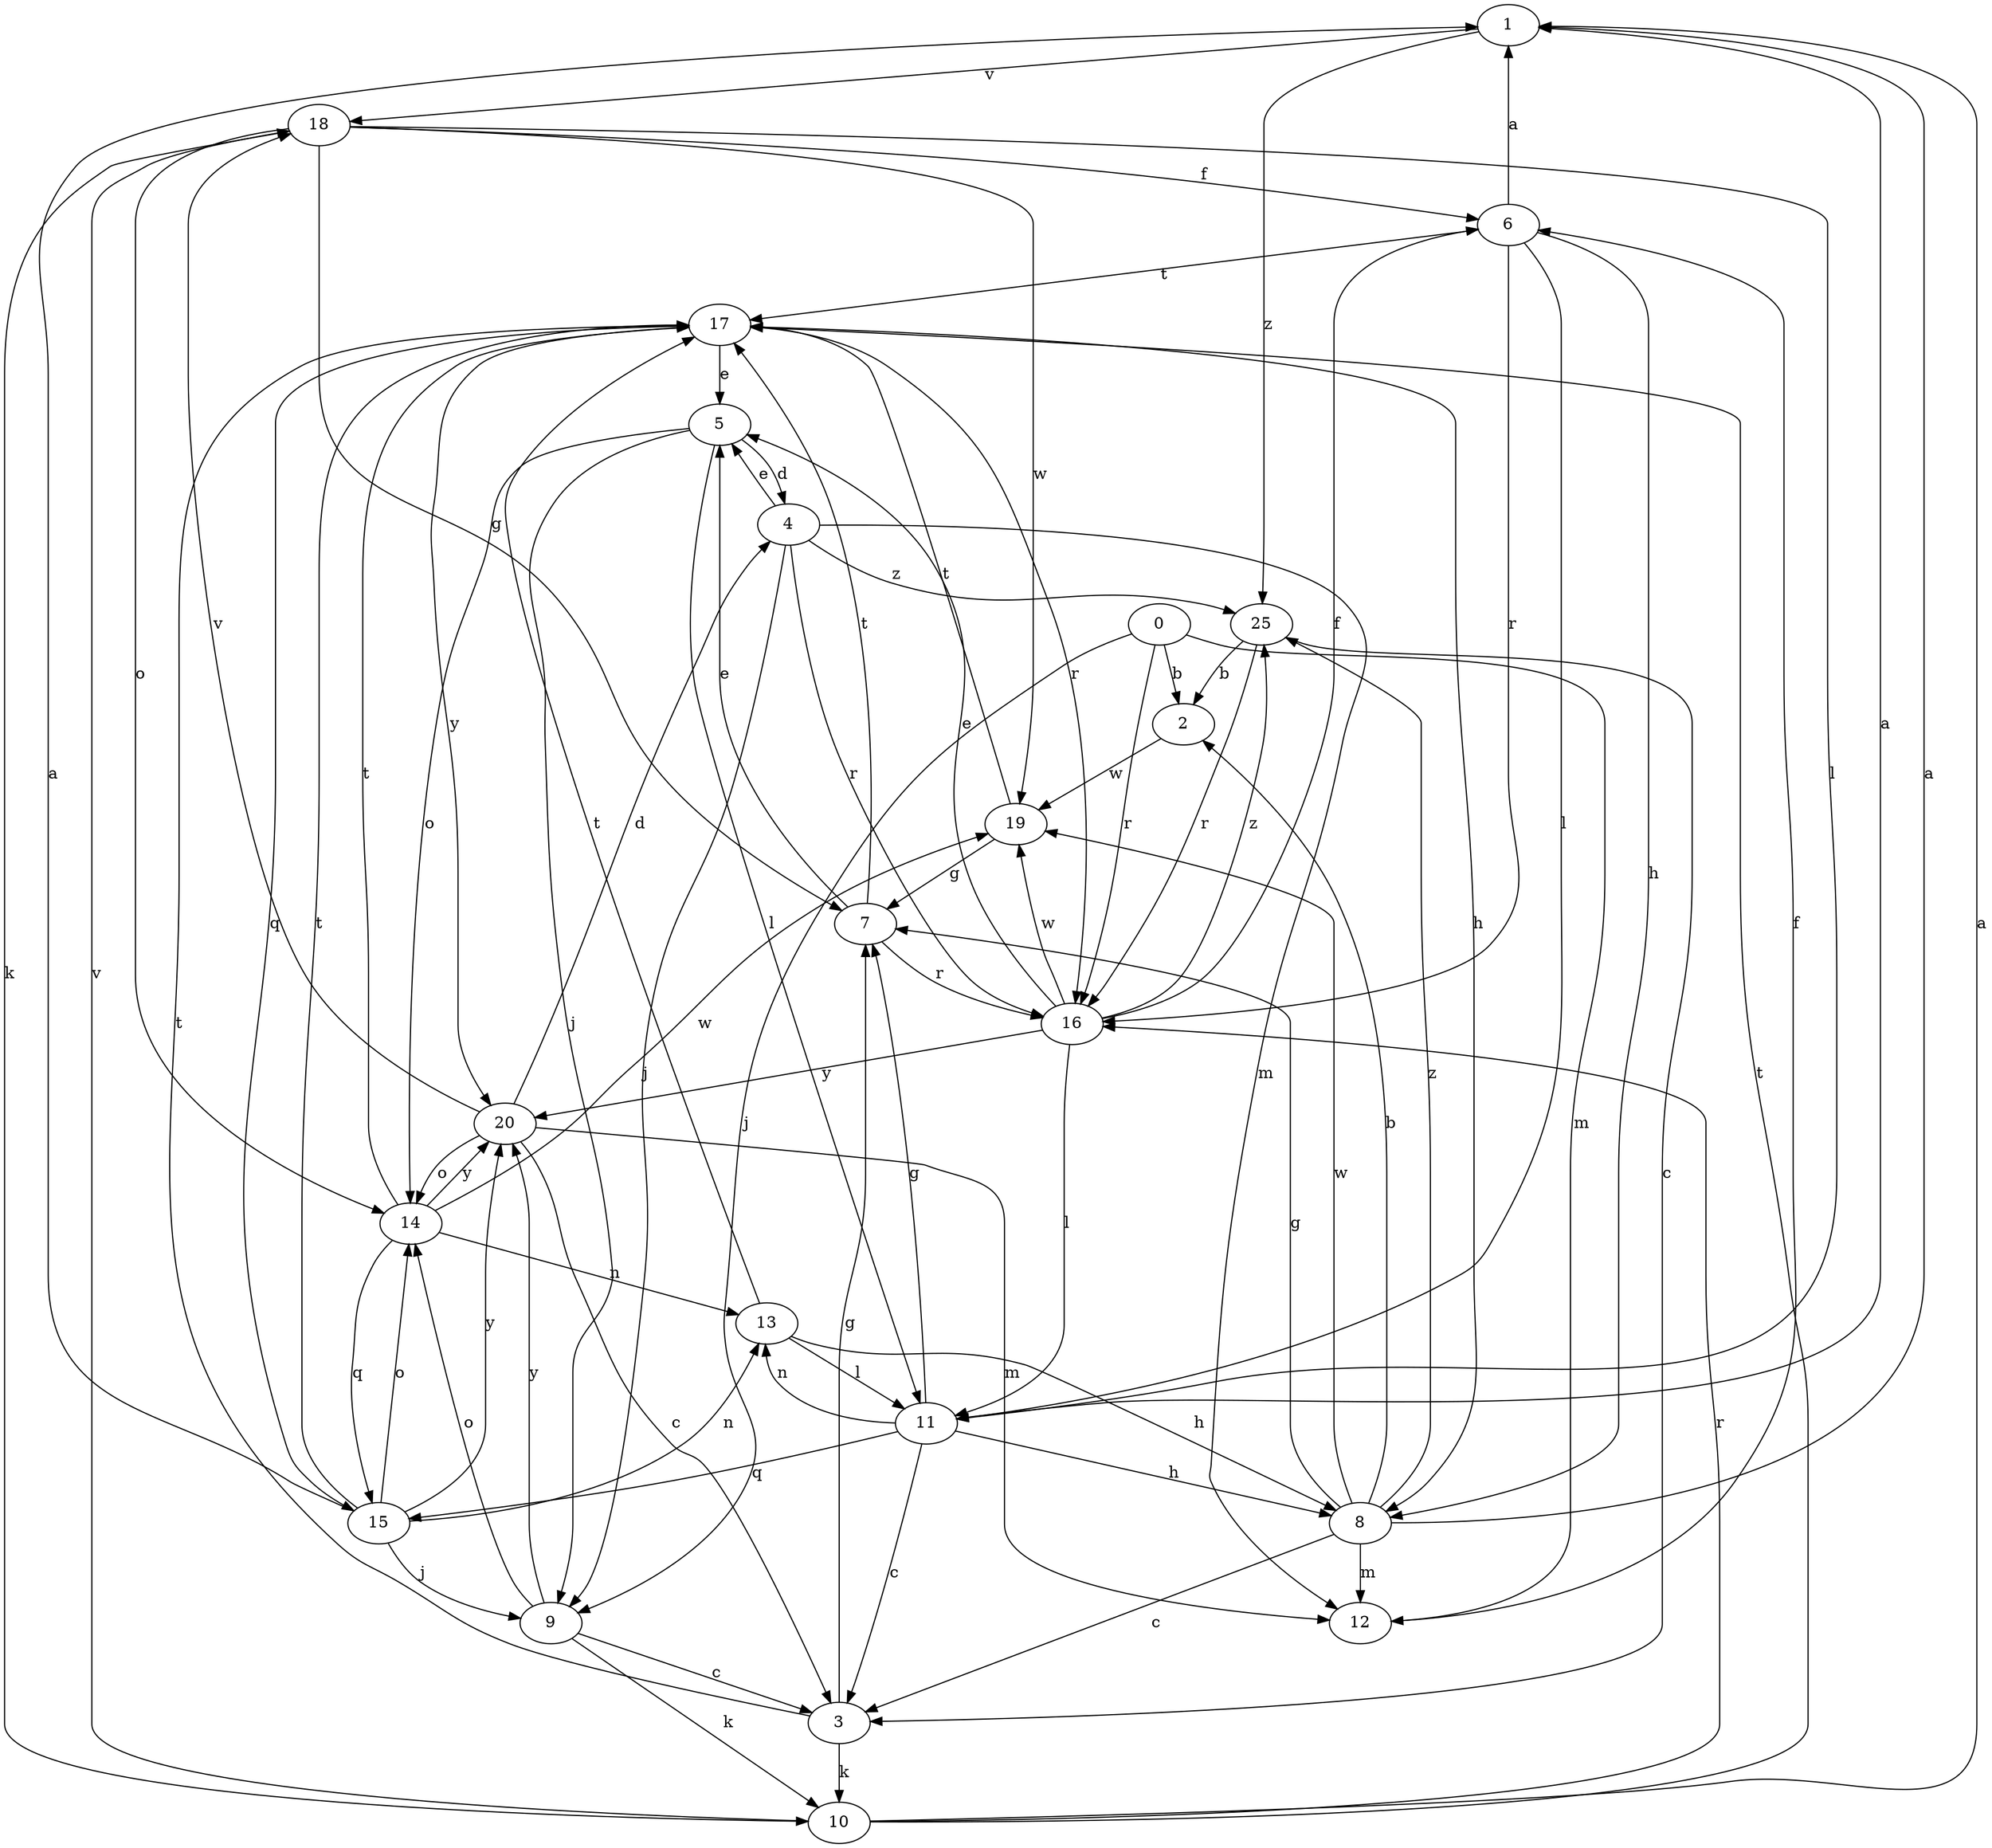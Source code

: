 strict digraph  {
1;
2;
3;
4;
5;
6;
7;
0;
8;
9;
10;
11;
12;
13;
14;
15;
16;
17;
18;
19;
20;
25;
1 -> 18  [label=v];
1 -> 25  [label=z];
2 -> 19  [label=w];
3 -> 7  [label=g];
3 -> 10  [label=k];
3 -> 17  [label=t];
4 -> 5  [label=e];
4 -> 9  [label=j];
4 -> 12  [label=m];
4 -> 16  [label=r];
4 -> 25  [label=z];
5 -> 4  [label=d];
5 -> 9  [label=j];
5 -> 11  [label=l];
5 -> 14  [label=o];
6 -> 1  [label=a];
6 -> 8  [label=h];
6 -> 11  [label=l];
6 -> 16  [label=r];
6 -> 17  [label=t];
7 -> 5  [label=e];
7 -> 16  [label=r];
7 -> 17  [label=t];
0 -> 2  [label=b];
0 -> 9  [label=j];
0 -> 12  [label=m];
0 -> 16  [label=r];
8 -> 1  [label=a];
8 -> 2  [label=b];
8 -> 3  [label=c];
8 -> 7  [label=g];
8 -> 12  [label=m];
8 -> 19  [label=w];
8 -> 25  [label=z];
9 -> 3  [label=c];
9 -> 10  [label=k];
9 -> 14  [label=o];
9 -> 20  [label=y];
10 -> 1  [label=a];
10 -> 16  [label=r];
10 -> 17  [label=t];
10 -> 18  [label=v];
11 -> 1  [label=a];
11 -> 3  [label=c];
11 -> 7  [label=g];
11 -> 8  [label=h];
11 -> 13  [label=n];
11 -> 15  [label=q];
12 -> 6  [label=f];
13 -> 8  [label=h];
13 -> 11  [label=l];
13 -> 17  [label=t];
14 -> 13  [label=n];
14 -> 15  [label=q];
14 -> 17  [label=t];
14 -> 19  [label=w];
14 -> 20  [label=y];
15 -> 1  [label=a];
15 -> 9  [label=j];
15 -> 13  [label=n];
15 -> 14  [label=o];
15 -> 17  [label=t];
15 -> 20  [label=y];
16 -> 5  [label=e];
16 -> 6  [label=f];
16 -> 11  [label=l];
16 -> 19  [label=w];
16 -> 20  [label=y];
16 -> 25  [label=z];
17 -> 5  [label=e];
17 -> 8  [label=h];
17 -> 15  [label=q];
17 -> 16  [label=r];
17 -> 20  [label=y];
18 -> 6  [label=f];
18 -> 7  [label=g];
18 -> 10  [label=k];
18 -> 11  [label=l];
18 -> 14  [label=o];
18 -> 19  [label=w];
19 -> 7  [label=g];
19 -> 17  [label=t];
20 -> 3  [label=c];
20 -> 4  [label=d];
20 -> 12  [label=m];
20 -> 14  [label=o];
20 -> 18  [label=v];
25 -> 2  [label=b];
25 -> 3  [label=c];
25 -> 16  [label=r];
}
